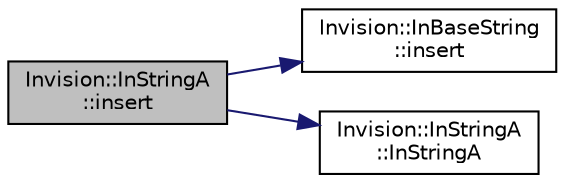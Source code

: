 digraph "Invision::InStringA::insert"
{
 // LATEX_PDF_SIZE
  edge [fontname="Helvetica",fontsize="10",labelfontname="Helvetica",labelfontsize="10"];
  node [fontname="Helvetica",fontsize="10",shape=record];
  rankdir="LR";
  Node1 [label="Invision::InStringA\l::insert",height=0.2,width=0.4,color="black", fillcolor="grey75", style="filled", fontcolor="black",tooltip=" "];
  Node1 -> Node2 [color="midnightblue",fontsize="10",style="solid"];
  Node2 [label="Invision::InBaseString\l::insert",height=0.2,width=0.4,color="black", fillcolor="white", style="filled",URL="$class_invision_1_1_in_base_string.html#afc9fb3dfcc85d774602b4e61018282cd",tooltip=" "];
  Node1 -> Node3 [color="midnightblue",fontsize="10",style="solid"];
  Node3 [label="Invision::InStringA\l::InStringA",height=0.2,width=0.4,color="black", fillcolor="white", style="filled",URL="$class_invision_1_1_in_string_a.html#a644d751fe7dc8fe29bc146772abbee68",tooltip=" "];
}
